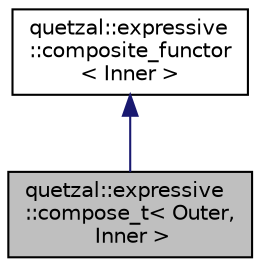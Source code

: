 digraph "quetzal::expressive::compose_t&lt; Outer, Inner &gt;"
{
 // LATEX_PDF_SIZE
  edge [fontname="Helvetica",fontsize="10",labelfontname="Helvetica",labelfontsize="10"];
  node [fontname="Helvetica",fontsize="10",shape=record];
  Node0 [label="quetzal::expressive\l::compose_t\< Outer,\l Inner \>",height=0.2,width=0.4,color="black", fillcolor="grey75", style="filled", fontcolor="black",tooltip=" "];
  Node1 -> Node0 [dir="back",color="midnightblue",fontsize="10",style="solid",fontname="Helvetica"];
  Node1 [label="quetzal::expressive\l::composite_functor\l\< Inner \>",height=0.2,width=0.4,color="black", fillcolor="white", style="filled",URL="$structquetzal_1_1expressive_1_1composite__functor.html",tooltip=" "];
}
